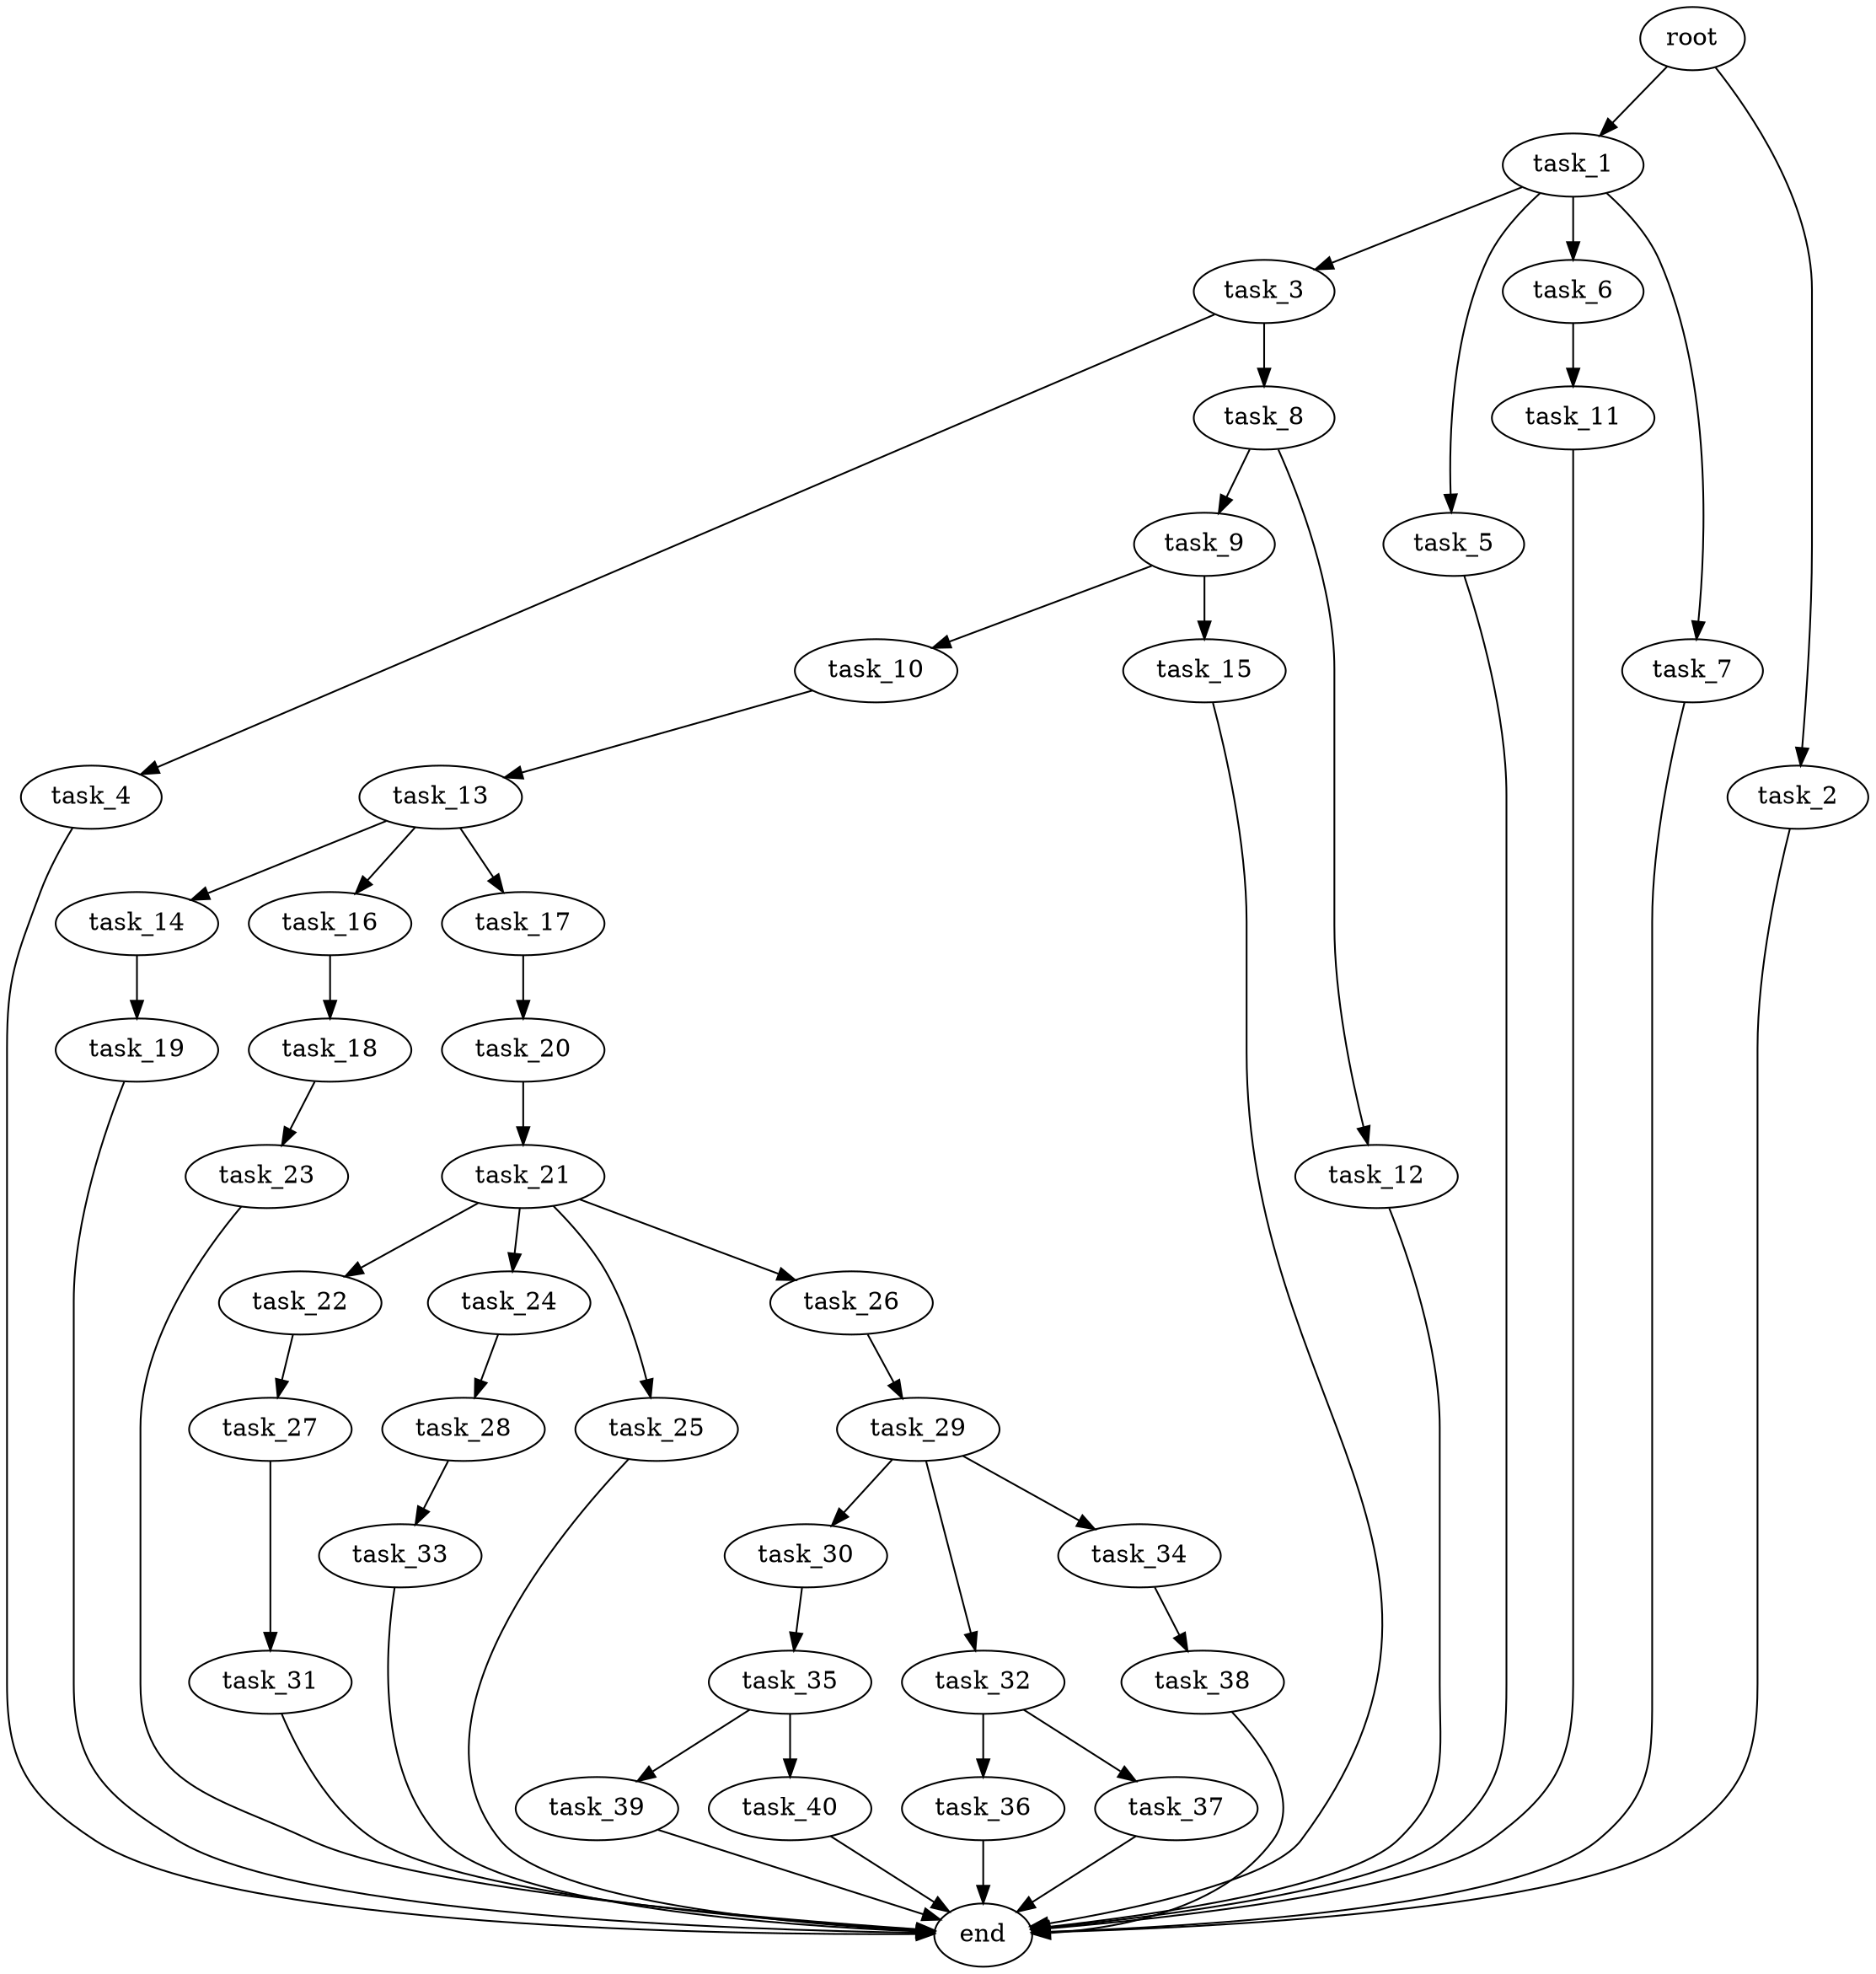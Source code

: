 digraph G {
  root [size="0.000000e+00"];
  task_1 [size="8.910008e+10"];
  task_2 [size="6.743730e+10"];
  task_3 [size="5.904709e+10"];
  task_4 [size="7.914841e+10"];
  task_5 [size="5.999417e+10"];
  task_6 [size="4.235322e+10"];
  task_7 [size="9.038212e+10"];
  task_8 [size="1.505220e+10"];
  task_9 [size="7.262328e+10"];
  task_10 [size="3.921653e+10"];
  task_11 [size="9.432758e+10"];
  task_12 [size="6.703091e+10"];
  task_13 [size="8.479476e+10"];
  task_14 [size="6.646170e+10"];
  task_15 [size="5.012037e+09"];
  task_16 [size="4.323038e+09"];
  task_17 [size="3.547058e+10"];
  task_18 [size="7.134107e+10"];
  task_19 [size="2.587256e+10"];
  task_20 [size="7.904918e+10"];
  task_21 [size="7.901376e+10"];
  task_22 [size="4.235804e+10"];
  task_23 [size="3.546746e+10"];
  task_24 [size="4.411679e+09"];
  task_25 [size="8.995970e+10"];
  task_26 [size="6.423626e+10"];
  task_27 [size="1.771116e+10"];
  task_28 [size="2.841891e+10"];
  task_29 [size="8.937734e+10"];
  task_30 [size="6.909614e+10"];
  task_31 [size="5.582318e+10"];
  task_32 [size="3.333736e+10"];
  task_33 [size="3.774491e+10"];
  task_34 [size="1.070982e+10"];
  task_35 [size="9.310171e+10"];
  task_36 [size="5.810756e+10"];
  task_37 [size="8.590074e+10"];
  task_38 [size="6.586653e+10"];
  task_39 [size="6.412128e+10"];
  task_40 [size="1.818071e+10"];
  end [size="0.000000e+00"];

  root -> task_1 [size="1.000000e-12"];
  root -> task_2 [size="1.000000e-12"];
  task_1 -> task_3 [size="5.904709e+08"];
  task_1 -> task_5 [size="5.999417e+08"];
  task_1 -> task_6 [size="4.235322e+08"];
  task_1 -> task_7 [size="9.038212e+08"];
  task_2 -> end [size="1.000000e-12"];
  task_3 -> task_4 [size="7.914841e+08"];
  task_3 -> task_8 [size="1.505220e+08"];
  task_4 -> end [size="1.000000e-12"];
  task_5 -> end [size="1.000000e-12"];
  task_6 -> task_11 [size="9.432758e+08"];
  task_7 -> end [size="1.000000e-12"];
  task_8 -> task_9 [size="7.262328e+08"];
  task_8 -> task_12 [size="6.703091e+08"];
  task_9 -> task_10 [size="3.921653e+08"];
  task_9 -> task_15 [size="5.012037e+07"];
  task_10 -> task_13 [size="8.479476e+08"];
  task_11 -> end [size="1.000000e-12"];
  task_12 -> end [size="1.000000e-12"];
  task_13 -> task_14 [size="6.646170e+08"];
  task_13 -> task_16 [size="4.323038e+07"];
  task_13 -> task_17 [size="3.547058e+08"];
  task_14 -> task_19 [size="2.587256e+08"];
  task_15 -> end [size="1.000000e-12"];
  task_16 -> task_18 [size="7.134107e+08"];
  task_17 -> task_20 [size="7.904918e+08"];
  task_18 -> task_23 [size="3.546746e+08"];
  task_19 -> end [size="1.000000e-12"];
  task_20 -> task_21 [size="7.901376e+08"];
  task_21 -> task_22 [size="4.235804e+08"];
  task_21 -> task_24 [size="4.411679e+07"];
  task_21 -> task_25 [size="8.995970e+08"];
  task_21 -> task_26 [size="6.423626e+08"];
  task_22 -> task_27 [size="1.771116e+08"];
  task_23 -> end [size="1.000000e-12"];
  task_24 -> task_28 [size="2.841891e+08"];
  task_25 -> end [size="1.000000e-12"];
  task_26 -> task_29 [size="8.937734e+08"];
  task_27 -> task_31 [size="5.582318e+08"];
  task_28 -> task_33 [size="3.774491e+08"];
  task_29 -> task_30 [size="6.909614e+08"];
  task_29 -> task_32 [size="3.333736e+08"];
  task_29 -> task_34 [size="1.070982e+08"];
  task_30 -> task_35 [size="9.310171e+08"];
  task_31 -> end [size="1.000000e-12"];
  task_32 -> task_36 [size="5.810756e+08"];
  task_32 -> task_37 [size="8.590074e+08"];
  task_33 -> end [size="1.000000e-12"];
  task_34 -> task_38 [size="6.586653e+08"];
  task_35 -> task_39 [size="6.412128e+08"];
  task_35 -> task_40 [size="1.818071e+08"];
  task_36 -> end [size="1.000000e-12"];
  task_37 -> end [size="1.000000e-12"];
  task_38 -> end [size="1.000000e-12"];
  task_39 -> end [size="1.000000e-12"];
  task_40 -> end [size="1.000000e-12"];
}
